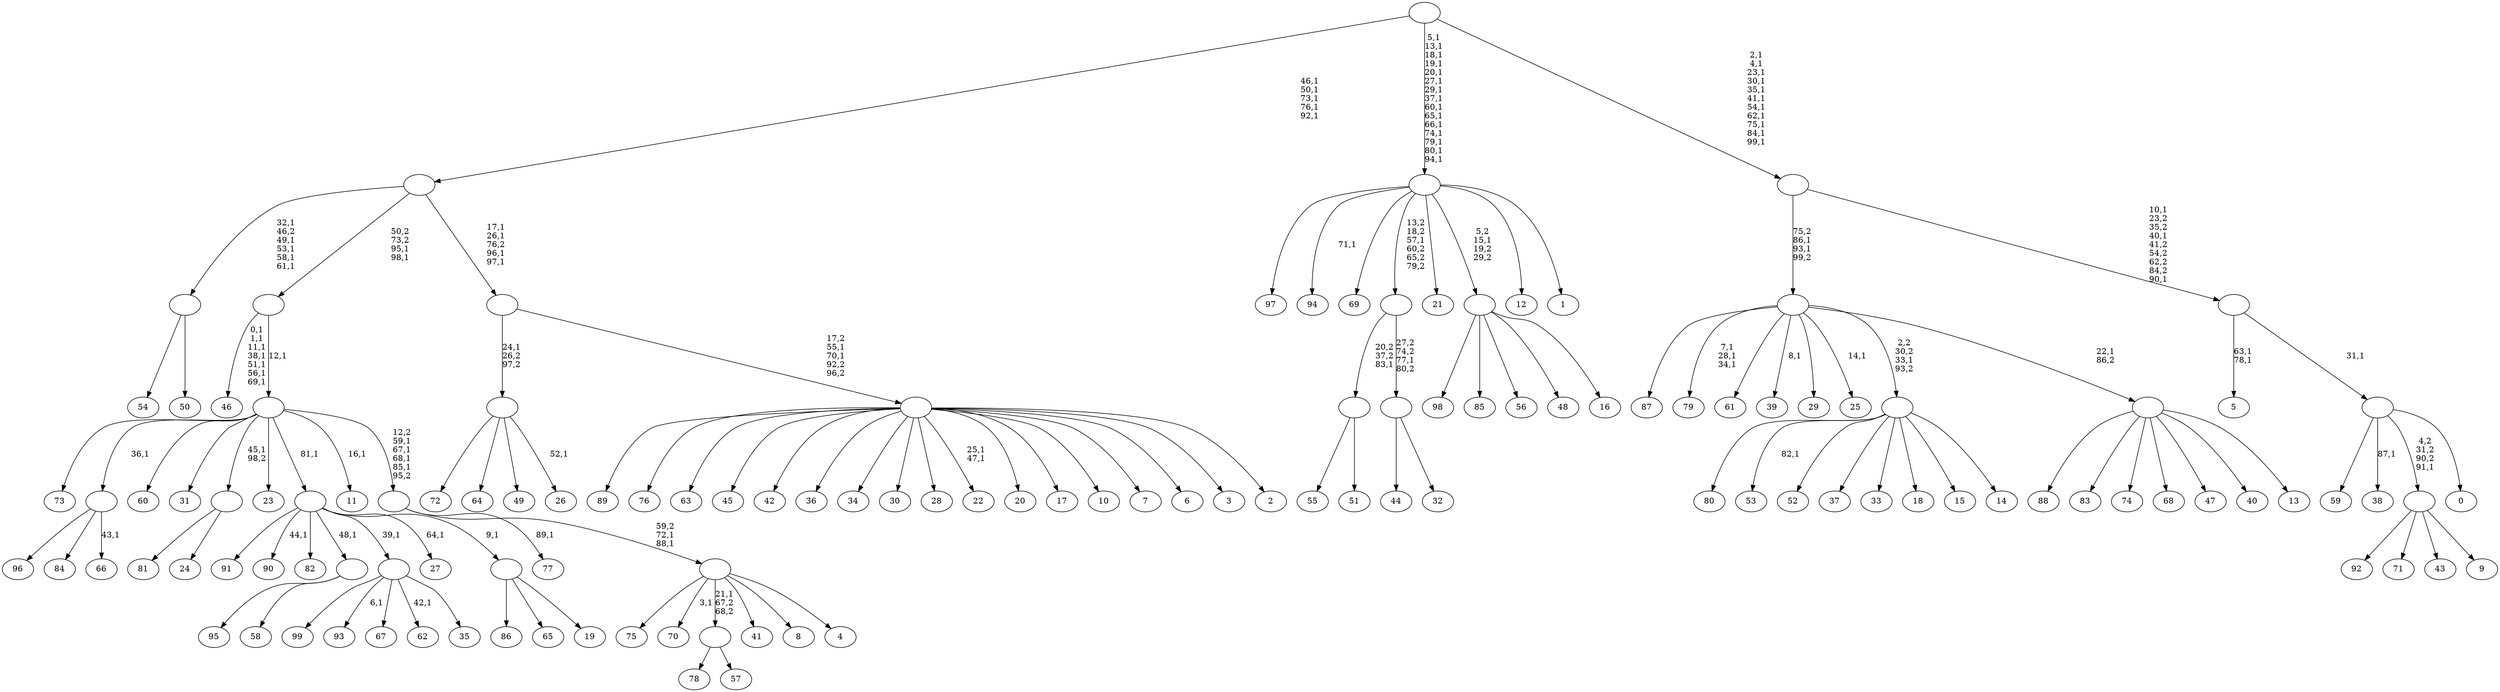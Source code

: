 digraph T {
	200 [label="99"]
	199 [label="98"]
	198 [label="97"]
	197 [label="96"]
	196 [label="95"]
	195 [label="94"]
	193 [label="93"]
	191 [label="92"]
	190 [label="91"]
	189 [label="90"]
	187 [label="89"]
	186 [label="88"]
	185 [label="87"]
	184 [label="86"]
	183 [label="85"]
	182 [label="84"]
	181 [label="83"]
	180 [label="82"]
	179 [label="81"]
	178 [label="80"]
	177 [label="79"]
	173 [label="78"]
	172 [label="77"]
	170 [label="76"]
	169 [label="75"]
	168 [label="74"]
	167 [label="73"]
	166 [label="72"]
	165 [label="71"]
	164 [label="70"]
	162 [label="69"]
	161 [label="68"]
	160 [label="67"]
	159 [label="66"]
	157 [label=""]
	156 [label="65"]
	155 [label="64"]
	154 [label="63"]
	153 [label="62"]
	151 [label="61"]
	150 [label="60"]
	149 [label="59"]
	148 [label="58"]
	147 [label=""]
	146 [label="57"]
	145 [label=""]
	144 [label="56"]
	143 [label="55"]
	142 [label="54"]
	141 [label="53"]
	139 [label="52"]
	138 [label="51"]
	137 [label=""]
	136 [label="50"]
	135 [label=""]
	130 [label="49"]
	129 [label="48"]
	128 [label="47"]
	127 [label="46"]
	119 [label="45"]
	118 [label="44"]
	117 [label="43"]
	116 [label="42"]
	115 [label="41"]
	114 [label="40"]
	113 [label="39"]
	111 [label="38"]
	109 [label="37"]
	108 [label="36"]
	107 [label="35"]
	106 [label=""]
	105 [label="34"]
	104 [label="33"]
	103 [label="32"]
	102 [label=""]
	101 [label=""]
	100 [label="31"]
	99 [label="30"]
	98 [label="29"]
	97 [label="28"]
	96 [label="27"]
	94 [label="26"]
	92 [label=""]
	91 [label="25"]
	89 [label="24"]
	88 [label=""]
	87 [label="23"]
	86 [label="22"]
	83 [label="21"]
	82 [label="20"]
	81 [label="19"]
	80 [label=""]
	79 [label=""]
	78 [label="18"]
	77 [label="17"]
	76 [label="16"]
	75 [label=""]
	74 [label="15"]
	73 [label="14"]
	72 [label=""]
	71 [label="13"]
	70 [label=""]
	69 [label=""]
	67 [label="12"]
	66 [label="11"]
	64 [label="10"]
	63 [label="9"]
	62 [label=""]
	61 [label="8"]
	60 [label="7"]
	59 [label="6"]
	58 [label="5"]
	55 [label="4"]
	54 [label=""]
	52 [label=""]
	48 [label=""]
	47 [label=""]
	45 [label="3"]
	44 [label="2"]
	43 [label=""]
	41 [label=""]
	37 [label=""]
	32 [label="1"]
	31 [label=""]
	16 [label="0"]
	15 [label=""]
	14 [label=""]
	11 [label=""]
	0 [label=""]
	157 -> 159 [label="43,1"]
	157 -> 197 [label=""]
	157 -> 182 [label=""]
	147 -> 196 [label=""]
	147 -> 148 [label=""]
	145 -> 173 [label=""]
	145 -> 146 [label=""]
	137 -> 143 [label=""]
	137 -> 138 [label=""]
	135 -> 142 [label=""]
	135 -> 136 [label=""]
	106 -> 153 [label="42,1"]
	106 -> 193 [label="6,1"]
	106 -> 200 [label=""]
	106 -> 160 [label=""]
	106 -> 107 [label=""]
	102 -> 118 [label=""]
	102 -> 103 [label=""]
	101 -> 137 [label="20,2\n37,2\n83,1"]
	101 -> 102 [label="27,2\n74,2\n77,1\n80,2"]
	92 -> 94 [label="52,1"]
	92 -> 166 [label=""]
	92 -> 155 [label=""]
	92 -> 130 [label=""]
	88 -> 179 [label=""]
	88 -> 89 [label=""]
	80 -> 184 [label=""]
	80 -> 156 [label=""]
	80 -> 81 [label=""]
	79 -> 96 [label="64,1"]
	79 -> 189 [label="44,1"]
	79 -> 190 [label=""]
	79 -> 180 [label=""]
	79 -> 147 [label="48,1"]
	79 -> 106 [label="39,1"]
	79 -> 80 [label="9,1"]
	75 -> 199 [label=""]
	75 -> 183 [label=""]
	75 -> 144 [label=""]
	75 -> 129 [label=""]
	75 -> 76 [label=""]
	72 -> 141 [label="82,1"]
	72 -> 178 [label=""]
	72 -> 139 [label=""]
	72 -> 109 [label=""]
	72 -> 104 [label=""]
	72 -> 78 [label=""]
	72 -> 74 [label=""]
	72 -> 73 [label=""]
	70 -> 186 [label=""]
	70 -> 181 [label=""]
	70 -> 168 [label=""]
	70 -> 161 [label=""]
	70 -> 128 [label=""]
	70 -> 114 [label=""]
	70 -> 71 [label=""]
	69 -> 91 [label="14,1"]
	69 -> 113 [label="8,1"]
	69 -> 177 [label="7,1\n28,1\n34,1"]
	69 -> 185 [label=""]
	69 -> 151 [label=""]
	69 -> 98 [label=""]
	69 -> 72 [label="2,2\n30,2\n33,1\n93,2"]
	69 -> 70 [label="22,1\n86,2"]
	62 -> 191 [label=""]
	62 -> 165 [label=""]
	62 -> 117 [label=""]
	62 -> 63 [label=""]
	54 -> 164 [label="3,1"]
	54 -> 169 [label=""]
	54 -> 145 [label="21,1\n67,2\n68,2"]
	54 -> 115 [label=""]
	54 -> 61 [label=""]
	54 -> 55 [label=""]
	52 -> 54 [label="59,2\n72,1\n88,1"]
	52 -> 172 [label="89,1"]
	48 -> 52 [label="12,2\n59,1\n67,1\n68,1\n85,1\n95,2"]
	48 -> 66 [label="16,1"]
	48 -> 167 [label=""]
	48 -> 157 [label="36,1"]
	48 -> 150 [label=""]
	48 -> 100 [label=""]
	48 -> 88 [label="45,1\n98,2"]
	48 -> 87 [label=""]
	48 -> 79 [label="81,1"]
	47 -> 127 [label="0,1\n1,1\n11,1\n38,1\n51,1\n56,1\n69,1"]
	47 -> 48 [label="12,1"]
	43 -> 86 [label="25,1\n47,1"]
	43 -> 187 [label=""]
	43 -> 170 [label=""]
	43 -> 154 [label=""]
	43 -> 119 [label=""]
	43 -> 116 [label=""]
	43 -> 108 [label=""]
	43 -> 105 [label=""]
	43 -> 99 [label=""]
	43 -> 97 [label=""]
	43 -> 82 [label=""]
	43 -> 77 [label=""]
	43 -> 64 [label=""]
	43 -> 60 [label=""]
	43 -> 59 [label=""]
	43 -> 45 [label=""]
	43 -> 44 [label=""]
	41 -> 43 [label="17,2\n55,1\n70,1\n92,2\n96,2"]
	41 -> 92 [label="24,1\n26,2\n97,2"]
	37 -> 41 [label="17,1\n26,1\n76,2\n96,1\n97,1"]
	37 -> 47 [label="50,2\n73,2\n95,1\n98,1"]
	37 -> 135 [label="32,1\n46,2\n49,1\n53,1\n58,1\n61,1"]
	31 -> 195 [label="71,1"]
	31 -> 198 [label=""]
	31 -> 162 [label=""]
	31 -> 101 [label="13,2\n18,2\n57,1\n60,2\n65,2\n79,2"]
	31 -> 83 [label=""]
	31 -> 75 [label="5,2\n15,1\n19,2\n29,2"]
	31 -> 67 [label=""]
	31 -> 32 [label=""]
	15 -> 111 [label="87,1"]
	15 -> 149 [label=""]
	15 -> 62 [label="4,2\n31,2\n90,2\n91,1"]
	15 -> 16 [label=""]
	14 -> 58 [label="63,1\n78,1"]
	14 -> 15 [label="31,1"]
	11 -> 14 [label="10,1\n23,2\n35,2\n40,1\n41,2\n54,2\n62,2\n84,2\n90,1"]
	11 -> 69 [label="75,2\n86,1\n93,1\n99,2"]
	0 -> 11 [label="2,1\n4,1\n23,1\n30,1\n35,1\n41,1\n54,1\n62,1\n75,1\n84,1\n99,1"]
	0 -> 31 [label="5,1\n13,1\n18,1\n19,1\n20,1\n27,1\n29,1\n37,1\n60,1\n65,1\n66,1\n74,1\n79,1\n80,1\n94,1"]
	0 -> 37 [label="46,1\n50,1\n73,1\n76,1\n92,1"]
}
